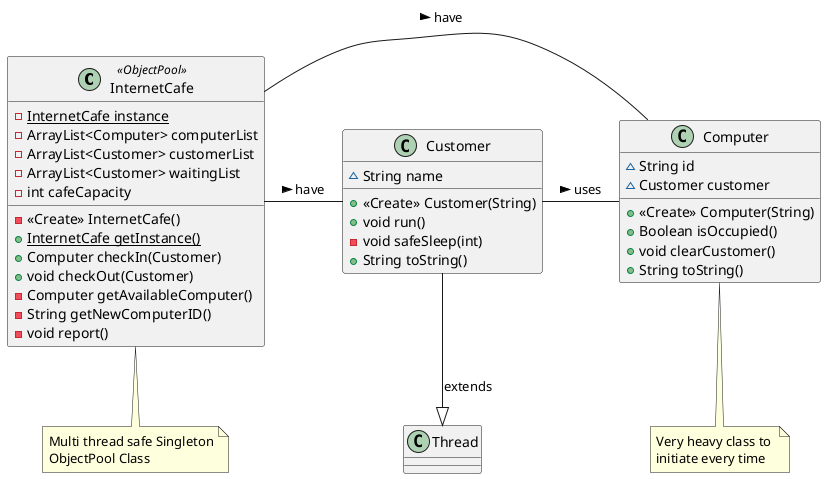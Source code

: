 @startuml
class InternetCafe <<ObjectPool>> {
- {static} InternetCafe instance
- ArrayList<Computer> computerList
- ArrayList<Customer> customerList
- ArrayList<Customer> waitingList
- int cafeCapacity
- <<Create>> InternetCafe()
+ {static} InternetCafe getInstance()
+ Computer checkIn(Customer)
+ void checkOut(Customer)
- Computer getAvailableComputer()
- String getNewComputerID()
- void report()
}

class Computer {
~ String id
~ Customer customer
+ <<Create>> Computer(String)
+ Boolean isOccupied()
+ void clearCustomer()
+ String toString()
}

class Customer {
~ String name
+ <<Create>> Customer(String)
+ void run()
- void safeSleep(int)
+ String toString()
}

Customer --|>  Thread : extends
Customer - Computer : uses >
InternetCafe - Computer : have >
InternetCafe - Customer : have >

note bottom of InternetCafe: Multi thread safe Singleton\nObjectPool Class
note bottom of Computer: Very heavy class to \ninitiate every time

@enduml
